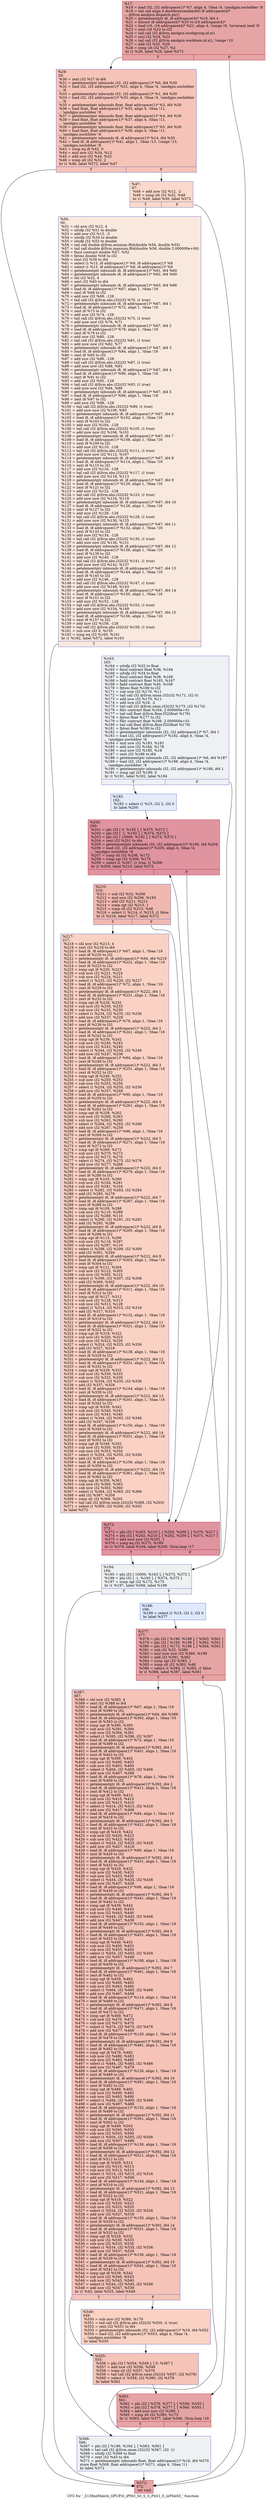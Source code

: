 digraph "CFG for '_Z13findMatch_GPUPiS_iPfS0_S0_S_S_PhS1_S_iiiPbbS0_' function" {
	label="CFG for '_Z13findMatch_GPUPiS_iPfS0_S0_S_S_PhS1_S_iiiPbbS0_' function";

	Node0x5773a70 [shape=record,color="#b70d28ff", style=filled, fillcolor="#c5333470",label="{%17:\l  %18 = load i32, i32 addrspace(1)* %7, align 4, !tbaa !4, !amdgpu.noclobber !8\l  %19 = tail call align 4 dereferenceable(64) i8 addrspace(4)*\l... @llvm.amdgcn.dispatch.ptr()\l  %20 = getelementptr i8, i8 addrspace(4)* %19, i64 4\l  %21 = bitcast i8 addrspace(4)* %20 to i16 addrspace(4)*\l  %22 = load i16, i16 addrspace(4)* %21, align 4, !range !9, !invariant.load !8\l  %23 = zext i16 %22 to i32\l  %24 = tail call i32 @llvm.amdgcn.workgroup.id.x()\l  %25 = mul i32 %24, %23\l  %26 = tail call i32 @llvm.amdgcn.workitem.id.x(), !range !10\l  %27 = add i32 %25, %26\l  %28 = icmp ult i32 %27, %2\l  br i1 %28, label %29, label %572\l|{<s0>T|<s1>F}}"];
	Node0x5773a70:s0 -> Node0x5776e10;
	Node0x5773a70:s1 -> Node0x5776ea0;
	Node0x5776e10 [shape=record,color="#3d50c3ff", style=filled, fillcolor="#e8765c70",label="{%29:\l29:                                               \l  %30 = zext i32 %27 to i64\l  %31 = getelementptr inbounds i32, i32 addrspace(1)* %0, i64 %30\l  %32 = load i32, i32 addrspace(1)* %31, align 4, !tbaa !4, !amdgpu.noclobber\l... !8\l  %33 = getelementptr inbounds i32, i32 addrspace(1)* %1, i64 %30\l  %34 = load i32, i32 addrspace(1)* %33, align 4, !tbaa !4, !amdgpu.noclobber\l... !8\l  %35 = getelementptr inbounds float, float addrspace(1)* %3, i64 %30\l  %36 = load float, float addrspace(1)* %35, align 4, !tbaa !11,\l... !amdgpu.noclobber !8\l  %37 = getelementptr inbounds float, float addrspace(1)* %4, i64 %30\l  %38 = load float, float addrspace(1)* %37, align 4, !tbaa !11,\l... !amdgpu.noclobber !8\l  %39 = getelementptr inbounds float, float addrspace(1)* %5, i64 %30\l  %40 = load float, float addrspace(1)* %39, align 4, !tbaa !11,\l... !amdgpu.noclobber !8\l  %41 = getelementptr inbounds i8, i8 addrspace(1)* %14, i64 %30\l  %42 = load i8, i8 addrspace(1)* %41, align 1, !tbaa !13, !range !15,\l... !amdgpu.noclobber !8\l  %43 = icmp eq i8 %42, 0\l  %44 = mul nsw i32 %34, %12\l  %45 = add nsw i32 %44, %32\l  %46 = icmp ult i32 %32, 2\l  br i1 %46, label %572, label %47\l|{<s0>T|<s1>F}}"];
	Node0x5776e10:s0 -> Node0x5776ea0;
	Node0x5776e10:s1 -> Node0x5778bb0;
	Node0x5778bb0 [shape=record,color="#3d50c3ff", style=filled, fillcolor="#f7a88970",label="{%47:\l47:                                               \l  %48 = add nsw i32 %12, -2\l  %49 = icmp ult i32 %32, %48\l  br i1 %49, label %50, label %572\l|{<s0>T|<s1>F}}"];
	Node0x5778bb0:s0 -> Node0x5778e00;
	Node0x5778bb0:s1 -> Node0x5776ea0;
	Node0x5778e00 [shape=record,color="#3d50c3ff", style=filled, fillcolor="#f2cab570",label="{%50:\l50:                                               \l  %51 = shl nsw i32 %12, 4\l  %52 = sitofp i32 %51 to double\l  %53 = add nsw i32 %13, -3\l  %54 = uitofp i32 %34 to double\l  %55 = sitofp i32 %53 to double\l  %56 = tail call double @llvm.minnum.f64(double %54, double %55)\l  %57 = tail call double @llvm.maxnum.f64(double %56, double 2.000000e+00)\l  %58 = fmul contract double %57, %52\l  %59 = fptosi double %58 to i32\l  %60 = sext i32 %59 to i64\l  %61 = select i1 %15, i8 addrspace(1)* %9, i8 addrspace(1)* %8\l  %62 = select i1 %15, i8 addrspace(1)* %8, i8 addrspace(1)* %9\l  %63 = getelementptr inbounds i8, i8 addrspace(1)* %61, i64 %60\l  %64 = getelementptr inbounds i8, i8 addrspace(1)* %62, i64 %60\l  %65 = shl i32 %32, 4\l  %66 = zext i32 %65 to i64\l  %67 = getelementptr inbounds i8, i8 addrspace(1)* %63, i64 %66\l  %68 = load i8, i8 addrspace(1)* %67, align 1, !tbaa !16\l  %69 = zext i8 %68 to i32\l  %70 = add nsw i32 %69, -128\l  %71 = tail call i32 @llvm.abs.i32(i32 %70, i1 true)\l  %72 = getelementptr inbounds i8, i8 addrspace(1)* %67, i64 1\l  %73 = load i8, i8 addrspace(1)* %72, align 1, !tbaa !16\l  %74 = zext i8 %73 to i32\l  %75 = add nsw i32 %74, -128\l  %76 = tail call i32 @llvm.abs.i32(i32 %75, i1 true)\l  %77 = add nuw nsw i32 %76, %71\l  %78 = getelementptr inbounds i8, i8 addrspace(1)* %67, i64 2\l  %79 = load i8, i8 addrspace(1)* %78, align 1, !tbaa !16\l  %80 = zext i8 %79 to i32\l  %81 = add nsw i32 %80, -128\l  %82 = tail call i32 @llvm.abs.i32(i32 %81, i1 true)\l  %83 = add nuw nsw i32 %82, %77\l  %84 = getelementptr inbounds i8, i8 addrspace(1)* %67, i64 3\l  %85 = load i8, i8 addrspace(1)* %84, align 1, !tbaa !16\l  %86 = zext i8 %85 to i32\l  %87 = add nsw i32 %86, -128\l  %88 = tail call i32 @llvm.abs.i32(i32 %87, i1 true)\l  %89 = add nuw nsw i32 %88, %83\l  %90 = getelementptr inbounds i8, i8 addrspace(1)* %67, i64 4\l  %91 = load i8, i8 addrspace(1)* %90, align 1, !tbaa !16\l  %92 = zext i8 %91 to i32\l  %93 = add nsw i32 %92, -128\l  %94 = tail call i32 @llvm.abs.i32(i32 %93, i1 true)\l  %95 = add nuw nsw i32 %94, %89\l  %96 = getelementptr inbounds i8, i8 addrspace(1)* %67, i64 5\l  %97 = load i8, i8 addrspace(1)* %96, align 1, !tbaa !16\l  %98 = zext i8 %97 to i32\l  %99 = add nsw i32 %98, -128\l  %100 = tail call i32 @llvm.abs.i32(i32 %99, i1 true)\l  %101 = add nuw nsw i32 %100, %95\l  %102 = getelementptr inbounds i8, i8 addrspace(1)* %67, i64 6\l  %103 = load i8, i8 addrspace(1)* %102, align 1, !tbaa !16\l  %104 = zext i8 %103 to i32\l  %105 = add nsw i32 %104, -128\l  %106 = tail call i32 @llvm.abs.i32(i32 %105, i1 true)\l  %107 = add nuw nsw i32 %106, %101\l  %108 = getelementptr inbounds i8, i8 addrspace(1)* %67, i64 7\l  %109 = load i8, i8 addrspace(1)* %108, align 1, !tbaa !16\l  %110 = zext i8 %109 to i32\l  %111 = add nsw i32 %110, -128\l  %112 = tail call i32 @llvm.abs.i32(i32 %111, i1 true)\l  %113 = add nuw nsw i32 %112, %107\l  %114 = getelementptr inbounds i8, i8 addrspace(1)* %67, i64 8\l  %115 = load i8, i8 addrspace(1)* %114, align 1, !tbaa !16\l  %116 = zext i8 %115 to i32\l  %117 = add nsw i32 %116, -128\l  %118 = tail call i32 @llvm.abs.i32(i32 %117, i1 true)\l  %119 = add nuw nsw i32 %118, %113\l  %120 = getelementptr inbounds i8, i8 addrspace(1)* %67, i64 9\l  %121 = load i8, i8 addrspace(1)* %120, align 1, !tbaa !16\l  %122 = zext i8 %121 to i32\l  %123 = add nsw i32 %122, -128\l  %124 = tail call i32 @llvm.abs.i32(i32 %123, i1 true)\l  %125 = add nuw nsw i32 %124, %119\l  %126 = getelementptr inbounds i8, i8 addrspace(1)* %67, i64 10\l  %127 = load i8, i8 addrspace(1)* %126, align 1, !tbaa !16\l  %128 = zext i8 %127 to i32\l  %129 = add nsw i32 %128, -128\l  %130 = tail call i32 @llvm.abs.i32(i32 %129, i1 true)\l  %131 = add nuw nsw i32 %130, %125\l  %132 = getelementptr inbounds i8, i8 addrspace(1)* %67, i64 11\l  %133 = load i8, i8 addrspace(1)* %132, align 1, !tbaa !16\l  %134 = zext i8 %133 to i32\l  %135 = add nsw i32 %134, -128\l  %136 = tail call i32 @llvm.abs.i32(i32 %135, i1 true)\l  %137 = add nuw nsw i32 %136, %131\l  %138 = getelementptr inbounds i8, i8 addrspace(1)* %67, i64 12\l  %139 = load i8, i8 addrspace(1)* %138, align 1, !tbaa !16\l  %140 = zext i8 %139 to i32\l  %141 = add nsw i32 %140, -128\l  %142 = tail call i32 @llvm.abs.i32(i32 %141, i1 true)\l  %143 = add nuw nsw i32 %142, %137\l  %144 = getelementptr inbounds i8, i8 addrspace(1)* %67, i64 13\l  %145 = load i8, i8 addrspace(1)* %144, align 1, !tbaa !16\l  %146 = zext i8 %145 to i32\l  %147 = add nsw i32 %146, -128\l  %148 = tail call i32 @llvm.abs.i32(i32 %147, i1 true)\l  %149 = add nuw nsw i32 %148, %143\l  %150 = getelementptr inbounds i8, i8 addrspace(1)* %67, i64 14\l  %151 = load i8, i8 addrspace(1)* %150, align 1, !tbaa !16\l  %152 = zext i8 %151 to i32\l  %153 = add nsw i32 %152, -128\l  %154 = tail call i32 @llvm.abs.i32(i32 %153, i1 true)\l  %155 = add nuw nsw i32 %154, %149\l  %156 = getelementptr inbounds i8, i8 addrspace(1)* %67, i64 15\l  %157 = load i8, i8 addrspace(1)* %156, align 1, !tbaa !16\l  %158 = zext i8 %157 to i32\l  %159 = add nsw i32 %158, -128\l  %160 = tail call i32 @llvm.abs.i32(i32 %159, i1 true)\l  %161 = sub nsw i32 0, %155\l  %162 = icmp eq i32 %160, %161\l  br i1 %162, label %572, label %163\l|{<s0>T|<s1>F}}"];
	Node0x5778e00:s0 -> Node0x5776ea0;
	Node0x5778e00:s1 -> Node0x577f220;
	Node0x577f220 [shape=record,color="#3d50c3ff", style=filled, fillcolor="#d9dce170",label="{%163:\l163:                                              \l  %164 = uitofp i32 %32 to float\l  %165 = fmul contract float %36, %164\l  %166 = uitofp i32 %34 to float\l  %167 = fmul contract float %38, %166\l  %168 = fadd contract float %165, %167\l  %169 = fadd contract float %40, %168\l  %170 = fptosi float %169 to i32\l  %171 = sub nsw i32 %170, %11\l  %172 = tail call i32 @llvm.smax.i32(i32 %171, i32 0)\l  %173 = add nsw i32 %170, %11\l  %174 = add nsw i32 %18, -2\l  %175 = tail call i32 @llvm.smin.i32(i32 %173, i32 %174)\l  %176 = fdiv contract float %164, 2.000000e+01\l  %177 = tail call float @llvm.floor.f32(float %176)\l  %178 = fptosi float %177 to i32\l  %179 = fdiv contract float %166, 2.000000e+01\l  %180 = tail call float @llvm.floor.f32(float %179)\l  %181 = fptosi float %180 to i32\l  %182 = getelementptr inbounds i32, i32 addrspace(1)* %7, i64 1\l  %183 = load i32, i32 addrspace(1)* %182, align 4, !tbaa !4,\l... !amdgpu.noclobber !8\l  %184 = mul nsw i32 %183, %181\l  %185 = add nsw i32 %184, %178\l  %186 = mul nsw i32 %185, %18\l  %187 = zext i32 %186 to i64\l  %188 = getelementptr inbounds i32, i32 addrspace(1)* %6, i64 %187\l  %189 = load i32, i32 addrspace(1)* %188, align 4, !tbaa !4,\l... !amdgpu.noclobber !8\l  %190 = getelementptr inbounds i32, i32 addrspace(1)* %188, i64 1\l  %191 = icmp sgt i32 %189, 0\l  br i1 %191, label %192, label %194\l|{<s0>T|<s1>F}}"];
	Node0x577f220:s0 -> Node0x57808b0;
	Node0x577f220:s1 -> Node0x5780940;
	Node0x57808b0 [shape=record,color="#3d50c3ff", style=filled, fillcolor="#c1d4f470",label="{%192:\l192:                                              \l  %193 = select i1 %15, i32 2, i32 0\l  br label %200\l}"];
	Node0x57808b0 -> Node0x5780b30;
	Node0x5780940 [shape=record,color="#3d50c3ff", style=filled, fillcolor="#d9dce170",label="{%194:\l194:                                              \l  %195 = phi i32 [ 10000, %163 ], [ %373, %372 ]\l  %196 = phi i32 [ -1, %163 ], [ %374, %372 ]\l  %197 = icmp sgt i32 %172, %175\l  br i1 %197, label %566, label %198\l|{<s0>T|<s1>F}}"];
	Node0x5780940:s0 -> Node0x5780f10;
	Node0x5780940:s1 -> Node0x5780fa0;
	Node0x5780fa0 [shape=record,color="#3d50c3ff", style=filled, fillcolor="#b5cdfa70",label="{%198:\l198:                                              \l  %199 = select i1 %15, i32 2, i32 0\l  br label %377\l}"];
	Node0x5780fa0 -> Node0x5781190;
	Node0x5780b30 [shape=record,color="#b70d28ff", style=filled, fillcolor="#b70d2870",label="{%200:\l200:                                              \l  %201 = phi i32 [ 0, %192 ], [ %375, %372 ]\l  %202 = phi i32 [ -1, %192 ], [ %374, %372 ]\l  %203 = phi i32 [ 10000, %192 ], [ %373, %372 ]\l  %204 = zext i32 %201 to i64\l  %205 = getelementptr inbounds i32, i32 addrspace(1)* %190, i64 %204\l  %206 = load i32, i32 addrspace(1)* %205, align 4, !tbaa !4,\l... !amdgpu.noclobber !8\l  %207 = icmp slt i32 %206, %172\l  %208 = icmp sgt i32 %206, %175\l  %209 = select i1 %207, i1 true, i1 %208\l  br i1 %209, label %210, label %372\l|{<s0>T|<s1>F}}"];
	Node0x5780b30:s0 -> Node0x5781850;
	Node0x5780b30:s1 -> Node0x5780bf0;
	Node0x5781850 [shape=record,color="#3d50c3ff", style=filled, fillcolor="#de614d70",label="{%210:\l210:                                              \l  %211 = sub i32 %32, %206\l  %212 = mul nsw i32 %206, %193\l  %213 = add i32 %211, %212\l  %214 = icmp sgt i32 %213, 1\l  %215 = icmp slt i32 %213, %48\l  %216 = select i1 %214, i1 %215, i1 false\l  br i1 %216, label %217, label %372\l|{<s0>T|<s1>F}}"];
	Node0x5781850:s0 -> Node0x5781d40;
	Node0x5781850:s1 -> Node0x5780bf0;
	Node0x5781d40 [shape=record,color="#3d50c3ff", style=filled, fillcolor="#f4987a70",label="{%217:\l217:                                              \l  %218 = shl nsw i32 %213, 4\l  %219 = sext i32 %218 to i64\l  %220 = load i8, i8 addrspace(1)* %67, align 1, !tbaa !16\l  %221 = zext i8 %220 to i32\l  %222 = getelementptr i8, i8 addrspace(1)* %64, i64 %219\l  %223 = load i8, i8 addrspace(1)* %222, align 1, !tbaa !16\l  %224 = zext i8 %223 to i32\l  %225 = icmp ugt i8 %220, %223\l  %226 = sub nsw i32 %221, %224\l  %227 = sub nsw i32 %224, %221\l  %228 = select i1 %225, i32 %226, i32 %227\l  %229 = load i8, i8 addrspace(1)* %72, align 1, !tbaa !16\l  %230 = zext i8 %229 to i32\l  %231 = getelementptr i8, i8 addrspace(1)* %222, i64 1\l  %232 = load i8, i8 addrspace(1)* %231, align 1, !tbaa !16\l  %233 = zext i8 %232 to i32\l  %234 = icmp ugt i8 %229, %232\l  %235 = sub nsw i32 %230, %233\l  %236 = sub nsw i32 %233, %230\l  %237 = select i1 %234, i32 %235, i32 %236\l  %238 = add nsw i32 %237, %228\l  %239 = load i8, i8 addrspace(1)* %78, align 1, !tbaa !16\l  %240 = zext i8 %239 to i32\l  %241 = getelementptr i8, i8 addrspace(1)* %222, i64 2\l  %242 = load i8, i8 addrspace(1)* %241, align 1, !tbaa !16\l  %243 = zext i8 %242 to i32\l  %244 = icmp ugt i8 %239, %242\l  %245 = sub nsw i32 %240, %243\l  %246 = sub nsw i32 %243, %240\l  %247 = select i1 %244, i32 %245, i32 %246\l  %248 = add nsw i32 %247, %238\l  %249 = load i8, i8 addrspace(1)* %84, align 1, !tbaa !16\l  %250 = zext i8 %249 to i32\l  %251 = getelementptr i8, i8 addrspace(1)* %222, i64 3\l  %252 = load i8, i8 addrspace(1)* %251, align 1, !tbaa !16\l  %253 = zext i8 %252 to i32\l  %254 = icmp ugt i8 %249, %252\l  %255 = sub nsw i32 %250, %253\l  %256 = sub nsw i32 %253, %250\l  %257 = select i1 %254, i32 %255, i32 %256\l  %258 = add nsw i32 %257, %248\l  %259 = load i8, i8 addrspace(1)* %90, align 1, !tbaa !16\l  %260 = zext i8 %259 to i32\l  %261 = getelementptr i8, i8 addrspace(1)* %222, i64 4\l  %262 = load i8, i8 addrspace(1)* %261, align 1, !tbaa !16\l  %263 = zext i8 %262 to i32\l  %264 = icmp ugt i8 %259, %262\l  %265 = sub nsw i32 %260, %263\l  %266 = sub nsw i32 %263, %260\l  %267 = select i1 %264, i32 %265, i32 %266\l  %268 = add nsw i32 %267, %258\l  %269 = load i8, i8 addrspace(1)* %96, align 1, !tbaa !16\l  %270 = zext i8 %269 to i32\l  %271 = getelementptr i8, i8 addrspace(1)* %222, i64 5\l  %272 = load i8, i8 addrspace(1)* %271, align 1, !tbaa !16\l  %273 = zext i8 %272 to i32\l  %274 = icmp ugt i8 %269, %272\l  %275 = sub nsw i32 %270, %273\l  %276 = sub nsw i32 %273, %270\l  %277 = select i1 %274, i32 %275, i32 %276\l  %278 = add nsw i32 %277, %268\l  %279 = getelementptr i8, i8 addrspace(1)* %222, i64 6\l  %280 = load i8, i8 addrspace(1)* %279, align 1, !tbaa !16\l  %281 = zext i8 %280 to i32\l  %282 = icmp ugt i8 %103, %280\l  %283 = sub nsw i32 %104, %281\l  %284 = sub nsw i32 %281, %104\l  %285 = select i1 %282, i32 %283, i32 %284\l  %286 = add i32 %285, %278\l  %287 = getelementptr i8, i8 addrspace(1)* %222, i64 7\l  %288 = load i8, i8 addrspace(1)* %287, align 1, !tbaa !16\l  %289 = zext i8 %288 to i32\l  %290 = icmp ugt i8 %109, %288\l  %291 = sub nsw i32 %110, %289\l  %292 = sub nsw i32 %289, %110\l  %293 = select i1 %290, i32 %291, i32 %292\l  %294 = add i32 %293, %286\l  %295 = getelementptr i8, i8 addrspace(1)* %222, i64 8\l  %296 = load i8, i8 addrspace(1)* %295, align 1, !tbaa !16\l  %297 = zext i8 %296 to i32\l  %298 = icmp ugt i8 %115, %296\l  %299 = sub nsw i32 %116, %297\l  %300 = sub nsw i32 %297, %116\l  %301 = select i1 %298, i32 %299, i32 %300\l  %302 = add i32 %301, %294\l  %303 = getelementptr i8, i8 addrspace(1)* %222, i64 9\l  %304 = load i8, i8 addrspace(1)* %303, align 1, !tbaa !16\l  %305 = zext i8 %304 to i32\l  %306 = icmp ugt i8 %121, %304\l  %307 = sub nsw i32 %122, %305\l  %308 = sub nsw i32 %305, %122\l  %309 = select i1 %306, i32 %307, i32 %308\l  %310 = add i32 %309, %302\l  %311 = getelementptr i8, i8 addrspace(1)* %222, i64 10\l  %312 = load i8, i8 addrspace(1)* %311, align 1, !tbaa !16\l  %313 = zext i8 %312 to i32\l  %314 = icmp ugt i8 %127, %312\l  %315 = sub nsw i32 %128, %313\l  %316 = sub nsw i32 %313, %128\l  %317 = select i1 %314, i32 %315, i32 %316\l  %318 = add i32 %317, %310\l  %319 = load i8, i8 addrspace(1)* %132, align 1, !tbaa !16\l  %320 = zext i8 %319 to i32\l  %321 = getelementptr i8, i8 addrspace(1)* %222, i64 11\l  %322 = load i8, i8 addrspace(1)* %321, align 1, !tbaa !16\l  %323 = zext i8 %322 to i32\l  %324 = icmp ugt i8 %319, %322\l  %325 = sub nsw i32 %320, %323\l  %326 = sub nsw i32 %323, %320\l  %327 = select i1 %324, i32 %325, i32 %326\l  %328 = add i32 %327, %318\l  %329 = load i8, i8 addrspace(1)* %138, align 1, !tbaa !16\l  %330 = zext i8 %329 to i32\l  %331 = getelementptr i8, i8 addrspace(1)* %222, i64 12\l  %332 = load i8, i8 addrspace(1)* %331, align 1, !tbaa !16\l  %333 = zext i8 %332 to i32\l  %334 = icmp ugt i8 %329, %332\l  %335 = sub nsw i32 %330, %333\l  %336 = sub nsw i32 %333, %330\l  %337 = select i1 %334, i32 %335, i32 %336\l  %338 = add i32 %337, %328\l  %339 = load i8, i8 addrspace(1)* %144, align 1, !tbaa !16\l  %340 = zext i8 %339 to i32\l  %341 = getelementptr i8, i8 addrspace(1)* %222, i64 13\l  %342 = load i8, i8 addrspace(1)* %341, align 1, !tbaa !16\l  %343 = zext i8 %342 to i32\l  %344 = icmp ugt i8 %339, %342\l  %345 = sub nsw i32 %340, %343\l  %346 = sub nsw i32 %343, %340\l  %347 = select i1 %344, i32 %345, i32 %346\l  %348 = add i32 %347, %338\l  %349 = load i8, i8 addrspace(1)* %150, align 1, !tbaa !16\l  %350 = zext i8 %349 to i32\l  %351 = getelementptr i8, i8 addrspace(1)* %222, i64 14\l  %352 = load i8, i8 addrspace(1)* %351, align 1, !tbaa !16\l  %353 = zext i8 %352 to i32\l  %354 = icmp ugt i8 %349, %352\l  %355 = sub nsw i32 %350, %353\l  %356 = sub nsw i32 %353, %350\l  %357 = select i1 %354, i32 %355, i32 %356\l  %358 = add i32 %357, %348\l  %359 = load i8, i8 addrspace(1)* %156, align 1, !tbaa !16\l  %360 = zext i8 %359 to i32\l  %361 = getelementptr i8, i8 addrspace(1)* %222, i64 15\l  %362 = load i8, i8 addrspace(1)* %361, align 1, !tbaa !16\l  %363 = zext i8 %362 to i32\l  %364 = icmp ugt i8 %359, %362\l  %365 = sub nsw i32 %360, %363\l  %366 = sub nsw i32 %363, %360\l  %367 = select i1 %364, i32 %365, i32 %366\l  %368 = add i32 %367, %358\l  %369 = icmp slt i32 %368, %203\l  %370 = tail call i32 @llvm.smin.i32(i32 %368, i32 %203)\l  %371 = select i1 %369, i32 %206, i32 %202\l  br label %372\l}"];
	Node0x5781d40 -> Node0x5780bf0;
	Node0x5780bf0 [shape=record,color="#b70d28ff", style=filled, fillcolor="#b70d2870",label="{%372:\l372:                                              \l  %373 = phi i32 [ %203, %210 ], [ %203, %200 ], [ %370, %217 ]\l  %374 = phi i32 [ %202, %210 ], [ %202, %200 ], [ %371, %217 ]\l  %375 = add nuw nsw i32 %201, 1\l  %376 = icmp eq i32 %375, %189\l  br i1 %376, label %194, label %200, !llvm.loop !17\l|{<s0>T|<s1>F}}"];
	Node0x5780bf0:s0 -> Node0x5780940;
	Node0x5780bf0:s1 -> Node0x5780b30;
	Node0x5781190 [shape=record,color="#b70d28ff", style=filled, fillcolor="#c5333470",label="{%377:\l377:                                              \l  %378 = phi i32 [ %196, %198 ], [ %563, %561 ]\l  %379 = phi i32 [ %195, %198 ], [ %562, %561 ]\l  %380 = phi i32 [ %172, %198 ], [ %564, %561 ]\l  %381 = sub i32 %32, %380\l  %382 = mul nuw nsw i32 %380, %199\l  %383 = add i32 %381, %382\l  %384 = icmp sgt i32 %383, 1\l  %385 = icmp slt i32 %383, %48\l  %386 = select i1 %384, i1 %385, i1 false\l  br i1 %386, label %387, label %561\l|{<s0>T|<s1>F}}"];
	Node0x5781190:s0 -> Node0x5788e50;
	Node0x5781190:s1 -> Node0x5788830;
	Node0x5788e50 [shape=record,color="#3d50c3ff", style=filled, fillcolor="#e8765c70",label="{%387:\l387:                                              \l  %388 = shl nsw i32 %383, 4\l  %389 = sext i32 %388 to i64\l  %390 = load i8, i8 addrspace(1)* %67, align 1, !tbaa !16\l  %391 = zext i8 %390 to i32\l  %392 = getelementptr i8, i8 addrspace(1)* %64, i64 %389\l  %393 = load i8, i8 addrspace(1)* %392, align 1, !tbaa !16\l  %394 = zext i8 %393 to i32\l  %395 = icmp ugt i8 %390, %393\l  %396 = sub nsw i32 %391, %394\l  %397 = sub nsw i32 %394, %391\l  %398 = select i1 %395, i32 %396, i32 %397\l  %399 = load i8, i8 addrspace(1)* %72, align 1, !tbaa !16\l  %400 = zext i8 %399 to i32\l  %401 = getelementptr i8, i8 addrspace(1)* %392, i64 1\l  %402 = load i8, i8 addrspace(1)* %401, align 1, !tbaa !16\l  %403 = zext i8 %402 to i32\l  %404 = icmp ugt i8 %399, %402\l  %405 = sub nsw i32 %400, %403\l  %406 = sub nsw i32 %403, %400\l  %407 = select i1 %404, i32 %405, i32 %406\l  %408 = add nsw i32 %407, %398\l  %409 = load i8, i8 addrspace(1)* %78, align 1, !tbaa !16\l  %410 = zext i8 %409 to i32\l  %411 = getelementptr i8, i8 addrspace(1)* %392, i64 2\l  %412 = load i8, i8 addrspace(1)* %411, align 1, !tbaa !16\l  %413 = zext i8 %412 to i32\l  %414 = icmp ugt i8 %409, %412\l  %415 = sub nsw i32 %410, %413\l  %416 = sub nsw i32 %413, %410\l  %417 = select i1 %414, i32 %415, i32 %416\l  %418 = add nsw i32 %417, %408\l  %419 = load i8, i8 addrspace(1)* %84, align 1, !tbaa !16\l  %420 = zext i8 %419 to i32\l  %421 = getelementptr i8, i8 addrspace(1)* %392, i64 3\l  %422 = load i8, i8 addrspace(1)* %421, align 1, !tbaa !16\l  %423 = zext i8 %422 to i32\l  %424 = icmp ugt i8 %419, %422\l  %425 = sub nsw i32 %420, %423\l  %426 = sub nsw i32 %423, %420\l  %427 = select i1 %424, i32 %425, i32 %426\l  %428 = add nsw i32 %427, %418\l  %429 = load i8, i8 addrspace(1)* %90, align 1, !tbaa !16\l  %430 = zext i8 %429 to i32\l  %431 = getelementptr i8, i8 addrspace(1)* %392, i64 4\l  %432 = load i8, i8 addrspace(1)* %431, align 1, !tbaa !16\l  %433 = zext i8 %432 to i32\l  %434 = icmp ugt i8 %429, %432\l  %435 = sub nsw i32 %430, %433\l  %436 = sub nsw i32 %433, %430\l  %437 = select i1 %434, i32 %435, i32 %436\l  %438 = add nsw i32 %437, %428\l  %439 = load i8, i8 addrspace(1)* %96, align 1, !tbaa !16\l  %440 = zext i8 %439 to i32\l  %441 = getelementptr i8, i8 addrspace(1)* %392, i64 5\l  %442 = load i8, i8 addrspace(1)* %441, align 1, !tbaa !16\l  %443 = zext i8 %442 to i32\l  %444 = icmp ugt i8 %439, %442\l  %445 = sub nsw i32 %440, %443\l  %446 = sub nsw i32 %443, %440\l  %447 = select i1 %444, i32 %445, i32 %446\l  %448 = add nsw i32 %447, %438\l  %449 = load i8, i8 addrspace(1)* %102, align 1, !tbaa !16\l  %450 = zext i8 %449 to i32\l  %451 = getelementptr i8, i8 addrspace(1)* %392, i64 6\l  %452 = load i8, i8 addrspace(1)* %451, align 1, !tbaa !16\l  %453 = zext i8 %452 to i32\l  %454 = icmp ugt i8 %449, %452\l  %455 = sub nsw i32 %450, %453\l  %456 = sub nsw i32 %453, %450\l  %457 = select i1 %454, i32 %455, i32 %456\l  %458 = add nsw i32 %457, %448\l  %459 = load i8, i8 addrspace(1)* %108, align 1, !tbaa !16\l  %460 = zext i8 %459 to i32\l  %461 = getelementptr i8, i8 addrspace(1)* %392, i64 7\l  %462 = load i8, i8 addrspace(1)* %461, align 1, !tbaa !16\l  %463 = zext i8 %462 to i32\l  %464 = icmp ugt i8 %459, %462\l  %465 = sub nsw i32 %460, %463\l  %466 = sub nsw i32 %463, %460\l  %467 = select i1 %464, i32 %465, i32 %466\l  %468 = add nsw i32 %467, %458\l  %469 = load i8, i8 addrspace(1)* %114, align 1, !tbaa !16\l  %470 = zext i8 %469 to i32\l  %471 = getelementptr i8, i8 addrspace(1)* %392, i64 8\l  %472 = load i8, i8 addrspace(1)* %471, align 1, !tbaa !16\l  %473 = zext i8 %472 to i32\l  %474 = icmp ugt i8 %469, %472\l  %475 = sub nsw i32 %470, %473\l  %476 = sub nsw i32 %473, %470\l  %477 = select i1 %474, i32 %475, i32 %476\l  %478 = add nsw i32 %477, %468\l  %479 = load i8, i8 addrspace(1)* %120, align 1, !tbaa !16\l  %480 = zext i8 %479 to i32\l  %481 = getelementptr i8, i8 addrspace(1)* %392, i64 9\l  %482 = load i8, i8 addrspace(1)* %481, align 1, !tbaa !16\l  %483 = zext i8 %482 to i32\l  %484 = icmp ugt i8 %479, %482\l  %485 = sub nsw i32 %480, %483\l  %486 = sub nsw i32 %483, %480\l  %487 = select i1 %484, i32 %485, i32 %486\l  %488 = add nsw i32 %487, %478\l  %489 = load i8, i8 addrspace(1)* %126, align 1, !tbaa !16\l  %490 = zext i8 %489 to i32\l  %491 = getelementptr i8, i8 addrspace(1)* %392, i64 10\l  %492 = load i8, i8 addrspace(1)* %491, align 1, !tbaa !16\l  %493 = zext i8 %492 to i32\l  %494 = icmp ugt i8 %489, %492\l  %495 = sub nsw i32 %490, %493\l  %496 = sub nsw i32 %493, %490\l  %497 = select i1 %494, i32 %495, i32 %496\l  %498 = add nsw i32 %497, %488\l  %499 = load i8, i8 addrspace(1)* %132, align 1, !tbaa !16\l  %500 = zext i8 %499 to i32\l  %501 = getelementptr i8, i8 addrspace(1)* %392, i64 11\l  %502 = load i8, i8 addrspace(1)* %501, align 1, !tbaa !16\l  %503 = zext i8 %502 to i32\l  %504 = icmp ugt i8 %499, %502\l  %505 = sub nsw i32 %500, %503\l  %506 = sub nsw i32 %503, %500\l  %507 = select i1 %504, i32 %505, i32 %506\l  %508 = add nsw i32 %507, %498\l  %509 = load i8, i8 addrspace(1)* %138, align 1, !tbaa !16\l  %510 = zext i8 %509 to i32\l  %511 = getelementptr i8, i8 addrspace(1)* %392, i64 12\l  %512 = load i8, i8 addrspace(1)* %511, align 1, !tbaa !16\l  %513 = zext i8 %512 to i32\l  %514 = icmp ugt i8 %509, %512\l  %515 = sub nsw i32 %510, %513\l  %516 = sub nsw i32 %513, %510\l  %517 = select i1 %514, i32 %515, i32 %516\l  %518 = add nsw i32 %517, %508\l  %519 = load i8, i8 addrspace(1)* %144, align 1, !tbaa !16\l  %520 = zext i8 %519 to i32\l  %521 = getelementptr i8, i8 addrspace(1)* %392, i64 13\l  %522 = load i8, i8 addrspace(1)* %521, align 1, !tbaa !16\l  %523 = zext i8 %522 to i32\l  %524 = icmp ugt i8 %519, %522\l  %525 = sub nsw i32 %520, %523\l  %526 = sub nsw i32 %523, %520\l  %527 = select i1 %524, i32 %525, i32 %526\l  %528 = add nsw i32 %527, %518\l  %529 = load i8, i8 addrspace(1)* %150, align 1, !tbaa !16\l  %530 = zext i8 %529 to i32\l  %531 = getelementptr i8, i8 addrspace(1)* %392, i64 14\l  %532 = load i8, i8 addrspace(1)* %531, align 1, !tbaa !16\l  %533 = zext i8 %532 to i32\l  %534 = icmp ugt i8 %529, %532\l  %535 = sub nsw i32 %530, %533\l  %536 = sub nsw i32 %533, %530\l  %537 = select i1 %534, i32 %535, i32 %536\l  %538 = add nsw i32 %537, %528\l  %539 = load i8, i8 addrspace(1)* %156, align 1, !tbaa !16\l  %540 = zext i8 %539 to i32\l  %541 = getelementptr i8, i8 addrspace(1)* %392, i64 15\l  %542 = load i8, i8 addrspace(1)* %541, align 1, !tbaa !16\l  %543 = zext i8 %542 to i32\l  %544 = icmp ugt i8 %539, %542\l  %545 = sub nsw i32 %540, %543\l  %546 = sub nsw i32 %543, %540\l  %547 = select i1 %544, i32 %545, i32 %546\l  %548 = add nsw i32 %547, %538\l  br i1 %43, label %555, label %549\l|{<s0>T|<s1>F}}"];
	Node0x5788e50:s0 -> Node0x5787c80;
	Node0x5788e50:s1 -> Node0x578ff80;
	Node0x578ff80 [shape=record,color="#3d50c3ff", style=filled, fillcolor="#f4987a70",label="{%549:\l549:                                              \l  %550 = sub nsw i32 %380, %170\l  %551 = tail call i32 @llvm.abs.i32(i32 %550, i1 true)\l  %552 = zext i32 %551 to i64\l  %553 = getelementptr inbounds i32, i32 addrspace(1)* %10, i64 %552\l  %554 = load i32, i32 addrspace(1)* %553, align 4, !tbaa !4,\l... !amdgpu.noclobber !8\l  br label %555\l}"];
	Node0x578ff80 -> Node0x5787c80;
	Node0x5787c80 [shape=record,color="#3d50c3ff", style=filled, fillcolor="#e8765c70",label="{%555:\l555:                                              \l  %556 = phi i32 [ %554, %549 ], [ 0, %387 ]\l  %557 = add nsw i32 %556, %548\l  %558 = icmp slt i32 %557, %379\l  %559 = tail call i32 @llvm.smin.i32(i32 %557, i32 %379)\l  %560 = select i1 %558, i32 %380, i32 %378\l  br label %561\l}"];
	Node0x5787c80 -> Node0x5788830;
	Node0x5788830 [shape=record,color="#b70d28ff", style=filled, fillcolor="#c5333470",label="{%561:\l561:                                              \l  %562 = phi i32 [ %379, %377 ], [ %559, %555 ]\l  %563 = phi i32 [ %378, %377 ], [ %560, %555 ]\l  %564 = add nuw nsw i32 %380, 1\l  %565 = icmp slt i32 %380, %175\l  br i1 %565, label %377, label %566, !llvm.loop !19\l|{<s0>T|<s1>F}}"];
	Node0x5788830:s0 -> Node0x5781190;
	Node0x5788830:s1 -> Node0x5780f10;
	Node0x5780f10 [shape=record,color="#3d50c3ff", style=filled, fillcolor="#d9dce170",label="{%566:\l566:                                              \l  %567 = phi i32 [ %196, %194 ], [ %563, %561 ]\l  %568 = tail call i32 @llvm.smax.i32(i32 %567, i32 -1)\l  %569 = sitofp i32 %568 to float\l  %570 = zext i32 %45 to i64\l  %571 = getelementptr inbounds float, float addrspace(1)* %16, i64 %570\l  store float %569, float addrspace(1)* %571, align 4, !tbaa !11\l  br label %572\l}"];
	Node0x5780f10 -> Node0x5776ea0;
	Node0x5776ea0 [shape=record,color="#b70d28ff", style=filled, fillcolor="#c5333470",label="{%572:\l572:                                              \l  ret void\l}"];
}
